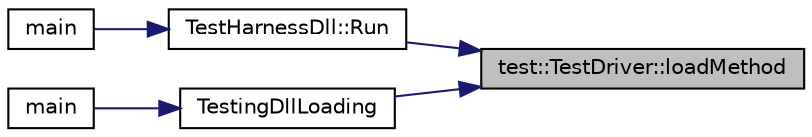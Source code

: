 digraph "test::TestDriver::loadMethod"
{
 // LATEX_PDF_SIZE
  edge [fontname="Helvetica",fontsize="10",labelfontname="Helvetica",labelfontsize="10"];
  node [fontname="Helvetica",fontsize="10",shape=record];
  rankdir="RL";
  Node1 [label="test::TestDriver::loadMethod",height=0.2,width=0.4,color="black", fillcolor="grey75", style="filled", fontcolor="black",tooltip=" "];
  Node1 -> Node2 [dir="back",color="midnightblue",fontsize="10",style="solid"];
  Node2 [label="TestHarnessDll::Run",height=0.2,width=0.4,color="black", fillcolor="white", style="filled",URL="$class_test_harness_dll.html#a77cef9b50f8aafae64650bbd0f228323",tooltip="This method is the one that runs everything."];
  Node2 -> Node3 [dir="back",color="midnightblue",fontsize="10",style="solid"];
  Node3 [label="main",height=0.2,width=0.4,color="black", fillcolor="white", style="filled",URL="$_c_s_e687___test_harness_8cpp.html#ae66f6b31b5ad750f1fe042a706a4e3d4",tooltip="This is the main function that start the whole program. There are no arguments at this time,..."];
  Node1 -> Node4 [dir="back",color="midnightblue",fontsize="10",style="solid"];
  Node4 [label="TestingDllLoading",height=0.2,width=0.4,color="black", fillcolor="white", style="filled",URL="$_c_s_e687___test_harness___o_r_i_g___b_a_c_k_u_p_8cpp.html#a63c85ed062d2631fe9a74d098c11256a",tooltip=" "];
  Node4 -> Node5 [dir="back",color="midnightblue",fontsize="10",style="solid"];
  Node5 [label="main",height=0.2,width=0.4,color="black", fillcolor="white", style="filled",URL="$_c_s_e687___test_harness___o_r_i_g___b_a_c_k_u_p_8cpp.html#ae66f6b31b5ad750f1fe042a706a4e3d4",tooltip=" "];
}
